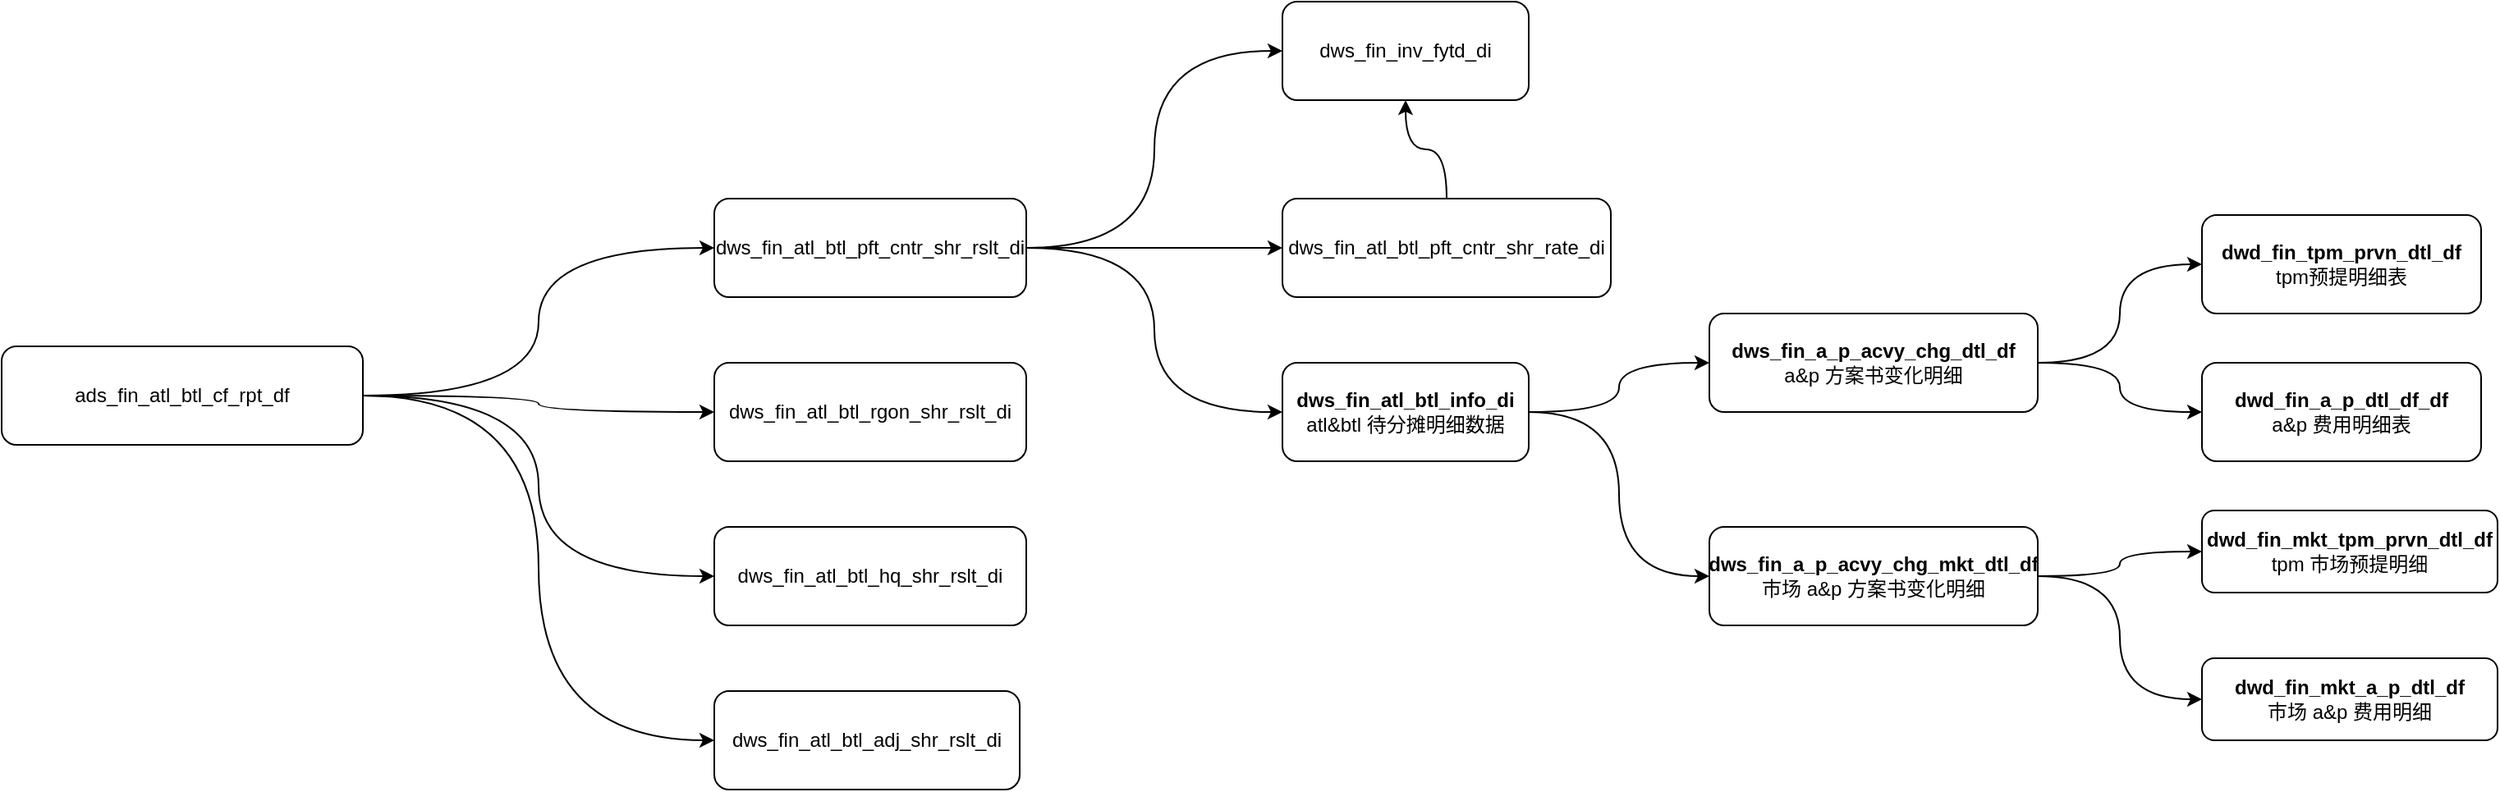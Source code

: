 <mxfile version="24.7.8">
  <diagram name="第 1 页" id="iGHmIZ3LZTDbb6ntpi60">
    <mxGraphModel dx="1877" dy="1821" grid="1" gridSize="10" guides="1" tooltips="1" connect="1" arrows="1" fold="1" page="1" pageScale="1" pageWidth="827" pageHeight="1169" math="0" shadow="0">
      <root>
        <mxCell id="0" />
        <mxCell id="1" parent="0" />
        <mxCell id="Ziax8fxTvrLB9GdavN1S-3" style="edgeStyle=orthogonalEdgeStyle;rounded=0;orthogonalLoop=1;jettySize=auto;html=1;entryX=0;entryY=0.5;entryDx=0;entryDy=0;curved=1;" edge="1" parent="1" source="Ziax8fxTvrLB9GdavN1S-1" target="Ziax8fxTvrLB9GdavN1S-2">
          <mxGeometry relative="1" as="geometry" />
        </mxCell>
        <mxCell id="Ziax8fxTvrLB9GdavN1S-5" style="edgeStyle=orthogonalEdgeStyle;rounded=0;orthogonalLoop=1;jettySize=auto;html=1;entryX=0;entryY=0.5;entryDx=0;entryDy=0;curved=1;" edge="1" parent="1" source="Ziax8fxTvrLB9GdavN1S-1" target="Ziax8fxTvrLB9GdavN1S-4">
          <mxGeometry relative="1" as="geometry" />
        </mxCell>
        <mxCell id="Ziax8fxTvrLB9GdavN1S-7" style="edgeStyle=orthogonalEdgeStyle;rounded=0;orthogonalLoop=1;jettySize=auto;html=1;entryX=0;entryY=0.5;entryDx=0;entryDy=0;curved=1;" edge="1" parent="1" source="Ziax8fxTvrLB9GdavN1S-1" target="Ziax8fxTvrLB9GdavN1S-6">
          <mxGeometry relative="1" as="geometry" />
        </mxCell>
        <mxCell id="Ziax8fxTvrLB9GdavN1S-9" style="edgeStyle=orthogonalEdgeStyle;rounded=0;orthogonalLoop=1;jettySize=auto;html=1;entryX=0;entryY=0.5;entryDx=0;entryDy=0;curved=1;" edge="1" parent="1" source="Ziax8fxTvrLB9GdavN1S-1" target="Ziax8fxTvrLB9GdavN1S-8">
          <mxGeometry relative="1" as="geometry" />
        </mxCell>
        <mxCell id="Ziax8fxTvrLB9GdavN1S-1" value="ads_fin_atl_btl_cf_rpt_df" style="rounded=1;whiteSpace=wrap;html=1;" vertex="1" parent="1">
          <mxGeometry x="-20" y="110" width="220" height="60" as="geometry" />
        </mxCell>
        <mxCell id="Ziax8fxTvrLB9GdavN1S-2" value="dws_fin_atl_btl_rgon_shr_rslt_di" style="rounded=1;html=1;whiteSpace=wrap;" vertex="1" parent="1">
          <mxGeometry x="414" y="120" width="190" height="60" as="geometry" />
        </mxCell>
        <mxCell id="Ziax8fxTvrLB9GdavN1S-11" style="edgeStyle=orthogonalEdgeStyle;rounded=0;orthogonalLoop=1;jettySize=auto;html=1;entryX=0;entryY=0.5;entryDx=0;entryDy=0;curved=1;" edge="1" parent="1" source="Ziax8fxTvrLB9GdavN1S-4" target="Ziax8fxTvrLB9GdavN1S-10">
          <mxGeometry relative="1" as="geometry" />
        </mxCell>
        <mxCell id="Ziax8fxTvrLB9GdavN1S-26" style="edgeStyle=orthogonalEdgeStyle;rounded=0;orthogonalLoop=1;jettySize=auto;html=1;entryX=0;entryY=0.5;entryDx=0;entryDy=0;curved=1;" edge="1" parent="1" source="Ziax8fxTvrLB9GdavN1S-4" target="Ziax8fxTvrLB9GdavN1S-25">
          <mxGeometry relative="1" as="geometry" />
        </mxCell>
        <mxCell id="Ziax8fxTvrLB9GdavN1S-27" style="edgeStyle=orthogonalEdgeStyle;rounded=0;orthogonalLoop=1;jettySize=auto;html=1;entryX=0;entryY=0.5;entryDx=0;entryDy=0;curved=1;" edge="1" parent="1" source="Ziax8fxTvrLB9GdavN1S-4" target="Ziax8fxTvrLB9GdavN1S-24">
          <mxGeometry relative="1" as="geometry" />
        </mxCell>
        <mxCell id="Ziax8fxTvrLB9GdavN1S-4" value="dws_fin_atl_btl_pft_cntr_shr_rslt_di" style="rounded=1;html=1;whiteSpace=wrap;" vertex="1" parent="1">
          <mxGeometry x="414" y="20" width="190" height="60" as="geometry" />
        </mxCell>
        <mxCell id="Ziax8fxTvrLB9GdavN1S-6" value="dws_fin_atl_btl_hq_shr_rslt_di" style="rounded=1;whiteSpace=wrap;html=1;" vertex="1" parent="1">
          <mxGeometry x="414" y="220" width="190" height="60" as="geometry" />
        </mxCell>
        <mxCell id="Ziax8fxTvrLB9GdavN1S-8" value="dws_fin_atl_btl_adj_shr_rslt_di" style="rounded=1;whiteSpace=wrap;html=1;" vertex="1" parent="1">
          <mxGeometry x="414" y="320" width="186" height="60" as="geometry" />
        </mxCell>
        <mxCell id="Ziax8fxTvrLB9GdavN1S-14" style="edgeStyle=orthogonalEdgeStyle;rounded=0;orthogonalLoop=1;jettySize=auto;html=1;entryX=0;entryY=0.5;entryDx=0;entryDy=0;curved=1;" edge="1" parent="1" source="Ziax8fxTvrLB9GdavN1S-10" target="Ziax8fxTvrLB9GdavN1S-12">
          <mxGeometry relative="1" as="geometry" />
        </mxCell>
        <mxCell id="Ziax8fxTvrLB9GdavN1S-15" style="edgeStyle=orthogonalEdgeStyle;rounded=0;orthogonalLoop=1;jettySize=auto;html=1;entryX=0;entryY=0.5;entryDx=0;entryDy=0;curved=1;" edge="1" parent="1" source="Ziax8fxTvrLB9GdavN1S-10" target="Ziax8fxTvrLB9GdavN1S-13">
          <mxGeometry relative="1" as="geometry" />
        </mxCell>
        <mxCell id="Ziax8fxTvrLB9GdavN1S-10" value="&lt;b&gt;dws_fin_atl_btl_info_di&lt;/b&gt;&lt;div&gt;atl&amp;amp;btl 待分摊明细数据&lt;/div&gt;" style="rounded=1;whiteSpace=wrap;html=1;" vertex="1" parent="1">
          <mxGeometry x="760" y="120" width="150" height="60" as="geometry" />
        </mxCell>
        <mxCell id="Ziax8fxTvrLB9GdavN1S-18" style="edgeStyle=orthogonalEdgeStyle;rounded=0;orthogonalLoop=1;jettySize=auto;html=1;curved=1;" edge="1" parent="1" source="Ziax8fxTvrLB9GdavN1S-12" target="Ziax8fxTvrLB9GdavN1S-16">
          <mxGeometry relative="1" as="geometry" />
        </mxCell>
        <mxCell id="Ziax8fxTvrLB9GdavN1S-19" style="edgeStyle=orthogonalEdgeStyle;rounded=0;orthogonalLoop=1;jettySize=auto;html=1;entryX=0;entryY=0.5;entryDx=0;entryDy=0;curved=1;" edge="1" parent="1" source="Ziax8fxTvrLB9GdavN1S-12" target="Ziax8fxTvrLB9GdavN1S-17">
          <mxGeometry relative="1" as="geometry" />
        </mxCell>
        <mxCell id="Ziax8fxTvrLB9GdavN1S-12" value="&lt;b&gt;dws_fin_a_p_acvy_chg_dtl_df&lt;/b&gt;&lt;div&gt;a&amp;amp;p 方案书变化明细&lt;/div&gt;" style="rounded=1;whiteSpace=wrap;html=1;" vertex="1" parent="1">
          <mxGeometry x="1020" y="90" width="200" height="60" as="geometry" />
        </mxCell>
        <mxCell id="Ziax8fxTvrLB9GdavN1S-22" style="edgeStyle=orthogonalEdgeStyle;rounded=0;orthogonalLoop=1;jettySize=auto;html=1;entryX=0;entryY=0.5;entryDx=0;entryDy=0;curved=1;" edge="1" parent="1" source="Ziax8fxTvrLB9GdavN1S-13" target="Ziax8fxTvrLB9GdavN1S-20">
          <mxGeometry relative="1" as="geometry" />
        </mxCell>
        <mxCell id="Ziax8fxTvrLB9GdavN1S-23" style="edgeStyle=orthogonalEdgeStyle;rounded=0;orthogonalLoop=1;jettySize=auto;html=1;entryX=0;entryY=0.5;entryDx=0;entryDy=0;curved=1;" edge="1" parent="1" source="Ziax8fxTvrLB9GdavN1S-13" target="Ziax8fxTvrLB9GdavN1S-21">
          <mxGeometry relative="1" as="geometry" />
        </mxCell>
        <mxCell id="Ziax8fxTvrLB9GdavN1S-13" value="&lt;b&gt;dws_fin_a_p_acvy_chg_mkt_dtl_df&lt;/b&gt;&lt;div&gt;市场 a&amp;amp;p 方案书变化明细&lt;/div&gt;" style="rounded=1;whiteSpace=wrap;html=1;" vertex="1" parent="1">
          <mxGeometry x="1020" y="220" width="200" height="60" as="geometry" />
        </mxCell>
        <mxCell id="Ziax8fxTvrLB9GdavN1S-16" value="&lt;b&gt;dwd_fin_tpm_prvn_dtl_df&lt;/b&gt;&lt;br&gt;tpm预提明细表" style="rounded=1;whiteSpace=wrap;html=1;" vertex="1" parent="1">
          <mxGeometry x="1320" y="30" width="170" height="60" as="geometry" />
        </mxCell>
        <mxCell id="Ziax8fxTvrLB9GdavN1S-17" value="&lt;b&gt;dwd_fin_a_p_dtl_df_df&lt;/b&gt;&lt;br&gt;a&amp;amp;p 费用明细表" style="rounded=1;whiteSpace=wrap;html=1;" vertex="1" parent="1">
          <mxGeometry x="1320" y="120" width="170" height="60" as="geometry" />
        </mxCell>
        <mxCell id="Ziax8fxTvrLB9GdavN1S-20" value="&lt;b&gt;dwd_fin_mkt_tpm_prvn_dtl_df&lt;/b&gt;&lt;br&gt;tpm 市场预提明细" style="rounded=1;whiteSpace=wrap;html=1;" vertex="1" parent="1">
          <mxGeometry x="1320" y="210" width="180" height="50" as="geometry" />
        </mxCell>
        <mxCell id="Ziax8fxTvrLB9GdavN1S-21" value="&lt;b&gt;dwd_fin_mkt_a_p_dtl_df&lt;/b&gt;&lt;br&gt;&lt;div&gt;市场 a&amp;amp;p 费用明细&lt;/div&gt;" style="rounded=1;whiteSpace=wrap;html=1;" vertex="1" parent="1">
          <mxGeometry x="1320" y="300" width="180" height="50" as="geometry" />
        </mxCell>
        <mxCell id="Ziax8fxTvrLB9GdavN1S-28" style="edgeStyle=orthogonalEdgeStyle;rounded=0;orthogonalLoop=1;jettySize=auto;html=1;curved=1;" edge="1" parent="1" source="Ziax8fxTvrLB9GdavN1S-24" target="Ziax8fxTvrLB9GdavN1S-25">
          <mxGeometry relative="1" as="geometry" />
        </mxCell>
        <mxCell id="Ziax8fxTvrLB9GdavN1S-24" value="dws_fin_atl_btl_pft_cntr_shr_rate_di" style="rounded=1;html=1;whiteSpace=wrap;" vertex="1" parent="1">
          <mxGeometry x="760" y="20" width="200" height="60" as="geometry" />
        </mxCell>
        <mxCell id="Ziax8fxTvrLB9GdavN1S-25" value="dws_fin_inv_fytd_di" style="rounded=1;whiteSpace=wrap;html=1;" vertex="1" parent="1">
          <mxGeometry x="760" y="-100" width="150" height="60" as="geometry" />
        </mxCell>
      </root>
    </mxGraphModel>
  </diagram>
</mxfile>
